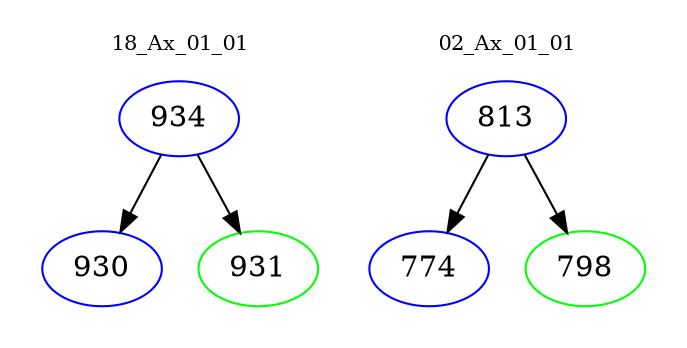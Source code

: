 digraph{
subgraph cluster_0 {
color = white
label = "18_Ax_01_01";
fontsize=10;
T0_934 [label="934", color="blue"]
T0_934 -> T0_930 [color="black"]
T0_930 [label="930", color="blue"]
T0_934 -> T0_931 [color="black"]
T0_931 [label="931", color="green"]
}
subgraph cluster_1 {
color = white
label = "02_Ax_01_01";
fontsize=10;
T1_813 [label="813", color="blue"]
T1_813 -> T1_774 [color="black"]
T1_774 [label="774", color="blue"]
T1_813 -> T1_798 [color="black"]
T1_798 [label="798", color="green"]
}
}
